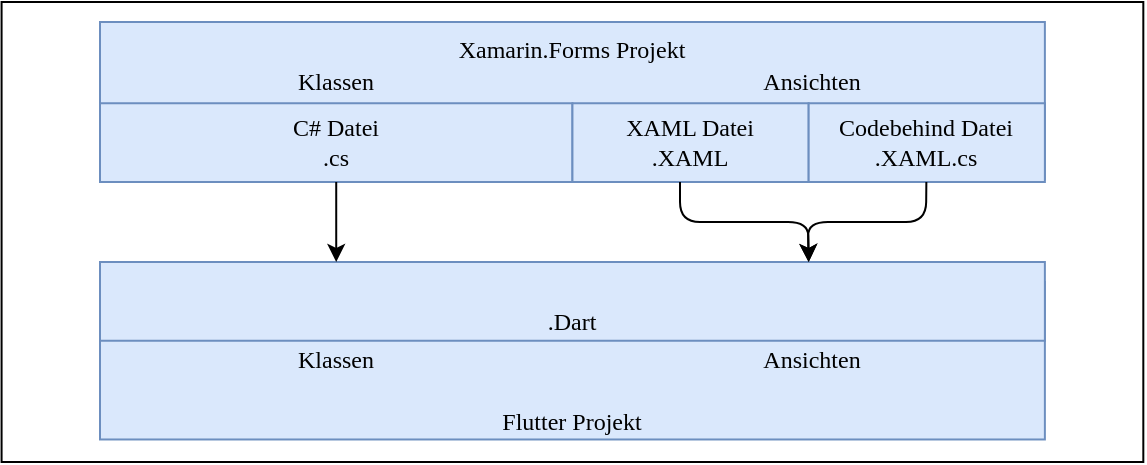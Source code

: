 <mxfile version="14.4.7" type="device"><diagram id="GOjL_E7WRZjc45i1GvwB" name="Page-1"><mxGraphModel dx="1298" dy="676" grid="1" gridSize="10" guides="1" tooltips="1" connect="1" arrows="1" fold="1" page="1" pageScale="1" pageWidth="827" pageHeight="1169" math="0" shadow="0"><root><mxCell id="0"/><mxCell id="1" parent="0"/><mxCell id="s1ELhf48AlZ3aALQF1p6-1" value="" style="rounded=0;whiteSpace=wrap;html=1;fontFamily=Times New Roman;" parent="1" vertex="1"><mxGeometry x="90.79" y="160" width="570.87" height="230" as="geometry"/></mxCell><mxCell id="s1ELhf48AlZ3aALQF1p6-5" value="Flutter Projekt" style="rounded=0;whiteSpace=wrap;html=1;fontFamily=Times New Roman;verticalAlign=bottom;fillColor=#dae8fc;strokeColor=#6c8ebf;" parent="1" vertex="1"><mxGeometry x="140" y="300" width="472.44" height="78.74" as="geometry"/></mxCell><mxCell id="s1ELhf48AlZ3aALQF1p6-6" value="Xamarin.Forms Projekt" style="rounded=0;whiteSpace=wrap;html=1;verticalAlign=top;fontFamily=Times New Roman;fillColor=#dae8fc;strokeColor=#6c8ebf;" parent="1" vertex="1"><mxGeometry x="140" y="170" width="472.44" height="78.74" as="geometry"/></mxCell><mxCell id="s1ELhf48AlZ3aALQF1p6-8" value="C# Datei&lt;br&gt;.cs" style="rounded=0;whiteSpace=wrap;html=1;fontFamily=Times New Roman;fillColor=#dae8fc;strokeColor=#6c8ebf;" parent="1" vertex="1"><mxGeometry x="140" y="210.63" width="236.22" height="39.37" as="geometry"/></mxCell><mxCell id="s1ELhf48AlZ3aALQF1p6-9" value="XAML Datei&lt;br&gt;.XAML" style="rounded=0;whiteSpace=wrap;html=1;fontFamily=Times New Roman;fillColor=#dae8fc;strokeColor=#6c8ebf;" parent="1" vertex="1"><mxGeometry x="376.22" y="210.63" width="118.11" height="39.37" as="geometry"/></mxCell><mxCell id="s1ELhf48AlZ3aALQF1p6-10" value="Codebehind Datei&lt;br&gt;.XAML.cs" style="rounded=0;whiteSpace=wrap;html=1;fontFamily=Times New Roman;fillColor=#dae8fc;strokeColor=#6c8ebf;" parent="1" vertex="1"><mxGeometry x="494.33" y="210.63" width="118.11" height="39.37" as="geometry"/></mxCell><mxCell id="s1ELhf48AlZ3aALQF1p6-11" value="Klassen" style="text;html=1;strokeColor=none;fillColor=none;align=center;verticalAlign=middle;whiteSpace=wrap;rounded=0;fontFamily=Times New Roman;" parent="1" vertex="1"><mxGeometry x="192.11" y="190" width="132" height="20" as="geometry"/></mxCell><mxCell id="s1ELhf48AlZ3aALQF1p6-12" value="Ansichten" style="text;html=1;strokeColor=none;fillColor=none;align=center;verticalAlign=middle;whiteSpace=wrap;rounded=0;fontFamily=Times New Roman;" parent="1" vertex="1"><mxGeometry x="430" y="190" width="132" height="20" as="geometry"/></mxCell><mxCell id="s1ELhf48AlZ3aALQF1p6-14" value=".Dart" style="rounded=0;whiteSpace=wrap;html=1;fontFamily=Times New Roman;fillColor=#dae8fc;strokeColor=#6c8ebf;verticalAlign=bottom;" parent="1" vertex="1"><mxGeometry x="140" y="290" width="472.44" height="39.37" as="geometry"/></mxCell><mxCell id="s1ELhf48AlZ3aALQF1p6-15" value="" style="endArrow=classic;html=1;fontFamily=Times New Roman;exitX=0.5;exitY=1;exitDx=0;exitDy=0;entryX=0.25;entryY=0;entryDx=0;entryDy=0;" parent="1" source="s1ELhf48AlZ3aALQF1p6-8" target="s1ELhf48AlZ3aALQF1p6-14" edge="1"><mxGeometry width="50" height="50" relative="1" as="geometry"><mxPoint x="220" y="300" as="sourcePoint"/><mxPoint x="270" y="250" as="targetPoint"/></mxGeometry></mxCell><mxCell id="s1ELhf48AlZ3aALQF1p6-19" value="" style="endArrow=classic;html=1;fontFamily=Times New Roman;exitX=0.5;exitY=1;exitDx=0;exitDy=0;entryX=0.75;entryY=0;entryDx=0;entryDy=0;" parent="1" edge="1" target="s1ELhf48AlZ3aALQF1p6-14"><mxGeometry width="50" height="50" relative="1" as="geometry"><mxPoint x="430" y="250" as="sourcePoint"/><mxPoint x="430" y="290" as="targetPoint"/><Array as="points"><mxPoint x="430" y="270"/><mxPoint x="494" y="270"/></Array></mxGeometry></mxCell><mxCell id="s1ELhf48AlZ3aALQF1p6-20" value="" style="endArrow=classic;html=1;fontFamily=Times New Roman;exitX=0.5;exitY=1;exitDx=0;exitDy=0;entryX=0.75;entryY=0;entryDx=0;entryDy=0;" parent="1" edge="1" target="s1ELhf48AlZ3aALQF1p6-14"><mxGeometry width="50" height="50" relative="1" as="geometry"><mxPoint x="553.18" y="250" as="sourcePoint"/><mxPoint x="553" y="290" as="targetPoint"/><Array as="points"><mxPoint x="553" y="270"/><mxPoint x="494" y="270"/></Array></mxGeometry></mxCell><mxCell id="AvM_3HniyQNNohxH6YTK-1" value="Klassen" style="text;html=1;strokeColor=none;fillColor=none;align=center;verticalAlign=middle;whiteSpace=wrap;rounded=0;fontFamily=Times New Roman;" vertex="1" parent="1"><mxGeometry x="192.11" y="329.37" width="132" height="20" as="geometry"/></mxCell><mxCell id="AvM_3HniyQNNohxH6YTK-2" value="Ansichten" style="text;html=1;strokeColor=none;fillColor=none;align=center;verticalAlign=middle;whiteSpace=wrap;rounded=0;fontFamily=Times New Roman;" vertex="1" parent="1"><mxGeometry x="430" y="329.37" width="132" height="20" as="geometry"/></mxCell></root></mxGraphModel></diagram></mxfile>